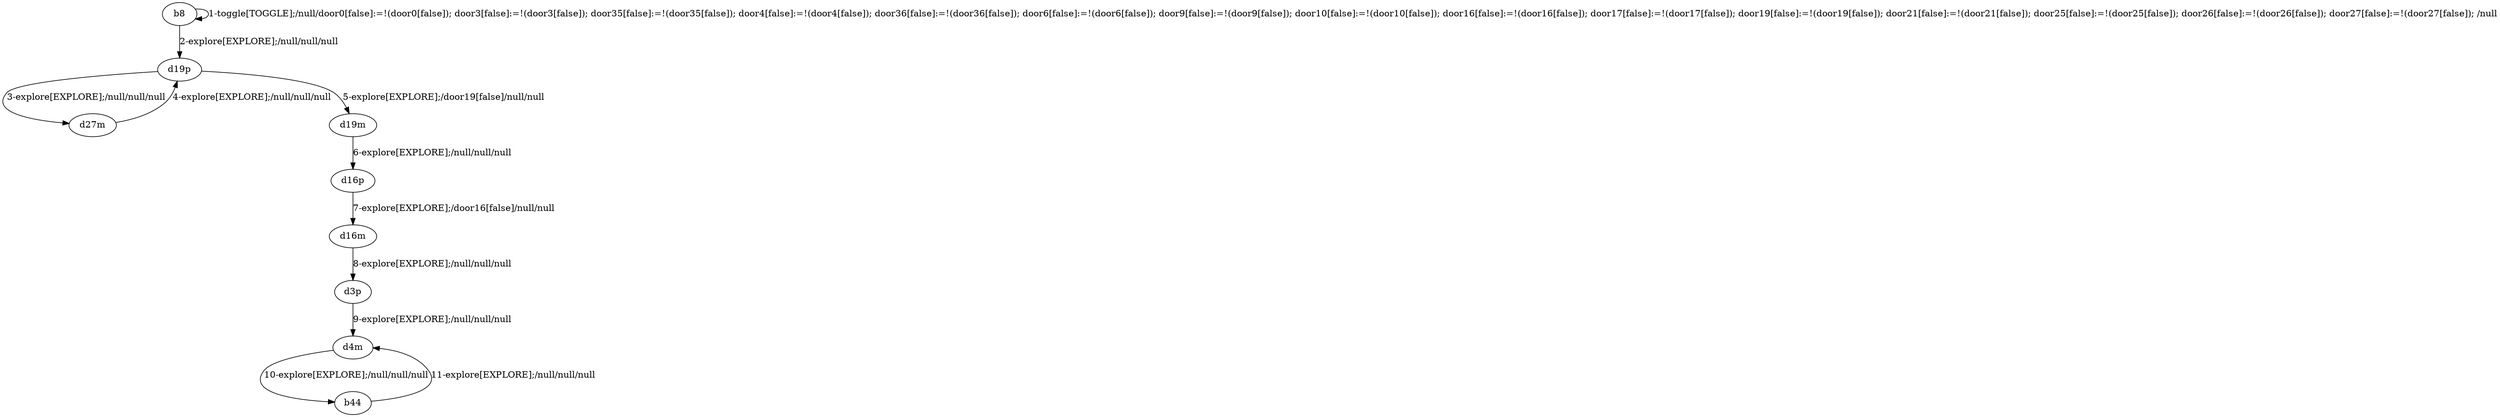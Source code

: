 # Total number of goals covered by this test: 3
# d4m --> b44
# b44 --> d4m
# d3p --> d4m

digraph g {
"b8" -> "b8" [label = "1-toggle[TOGGLE];/null/door0[false]:=!(door0[false]); door3[false]:=!(door3[false]); door35[false]:=!(door35[false]); door4[false]:=!(door4[false]); door36[false]:=!(door36[false]); door6[false]:=!(door6[false]); door9[false]:=!(door9[false]); door10[false]:=!(door10[false]); door16[false]:=!(door16[false]); door17[false]:=!(door17[false]); door19[false]:=!(door19[false]); door21[false]:=!(door21[false]); door25[false]:=!(door25[false]); door26[false]:=!(door26[false]); door27[false]:=!(door27[false]); /null"];
"b8" -> "d19p" [label = "2-explore[EXPLORE];/null/null/null"];
"d19p" -> "d27m" [label = "3-explore[EXPLORE];/null/null/null"];
"d27m" -> "d19p" [label = "4-explore[EXPLORE];/null/null/null"];
"d19p" -> "d19m" [label = "5-explore[EXPLORE];/door19[false]/null/null"];
"d19m" -> "d16p" [label = "6-explore[EXPLORE];/null/null/null"];
"d16p" -> "d16m" [label = "7-explore[EXPLORE];/door16[false]/null/null"];
"d16m" -> "d3p" [label = "8-explore[EXPLORE];/null/null/null"];
"d3p" -> "d4m" [label = "9-explore[EXPLORE];/null/null/null"];
"d4m" -> "b44" [label = "10-explore[EXPLORE];/null/null/null"];
"b44" -> "d4m" [label = "11-explore[EXPLORE];/null/null/null"];
}